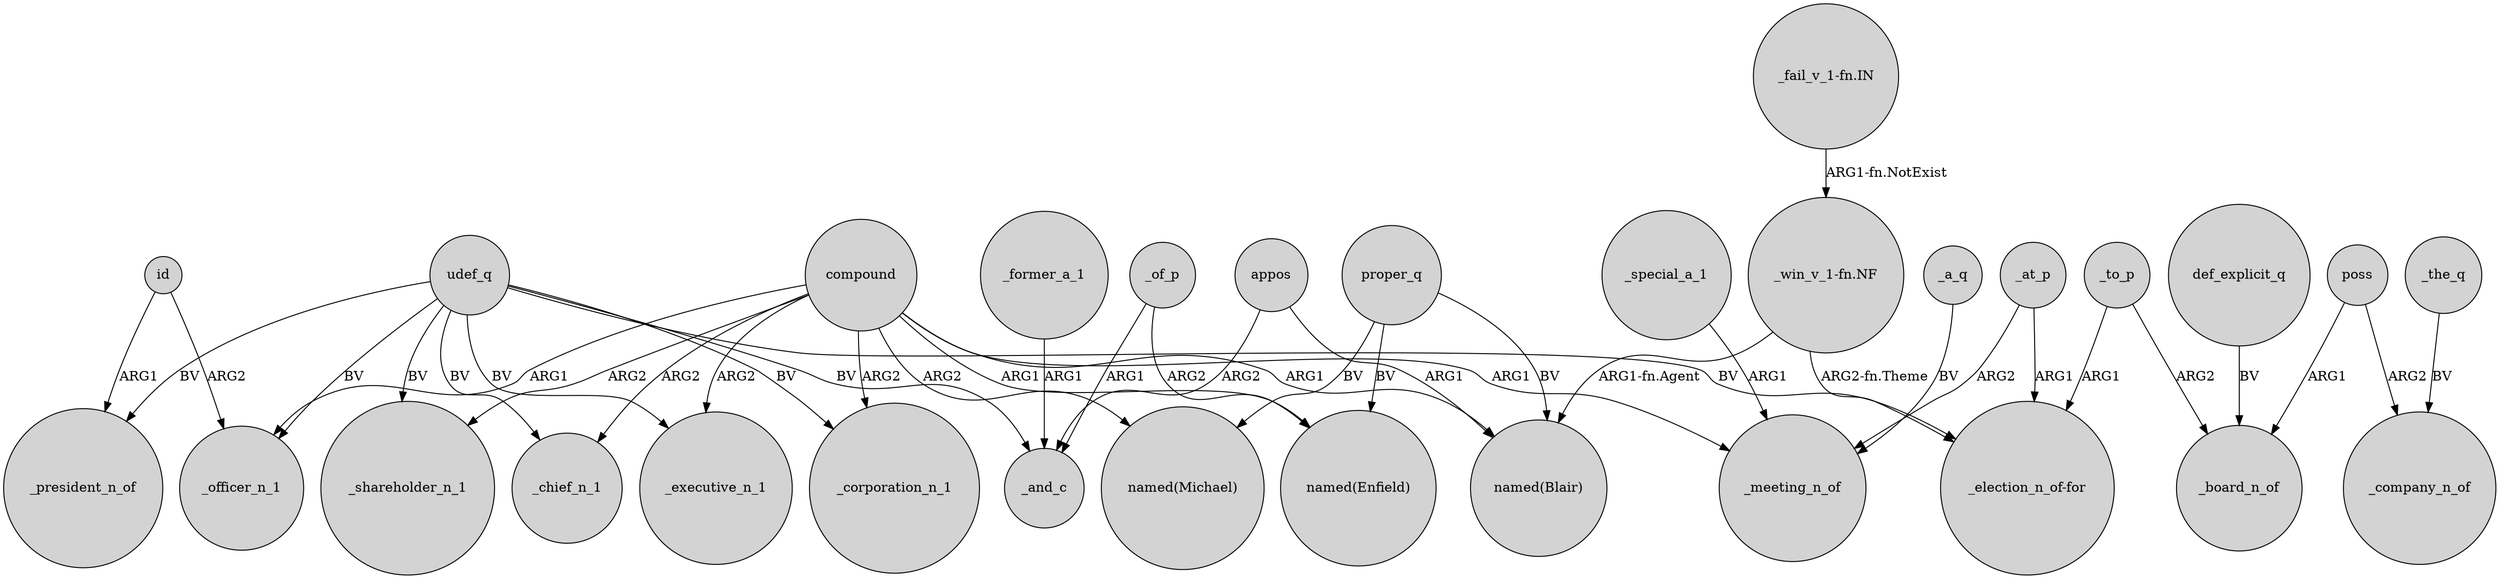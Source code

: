digraph {
	node [shape=circle style=filled]
	_former_a_1 -> _and_c [label=ARG1]
	udef_q -> _executive_n_1 [label=BV]
	udef_q -> "_election_n_of-for" [label=BV]
	compound -> _shareholder_n_1 [label=ARG2]
	"_win_v_1-fn.NF" -> "_election_n_of-for" [label="ARG2-fn.Theme"]
	compound -> _corporation_n_1 [label=ARG2]
	id -> _president_n_of [label=ARG1]
	poss -> _board_n_of [label=ARG1]
	def_explicit_q -> _board_n_of [label=BV]
	_to_p -> _board_n_of [label=ARG2]
	udef_q -> _shareholder_n_1 [label=BV]
	_a_q -> _meeting_n_of [label=BV]
	proper_q -> "named(Michael)" [label=BV]
	proper_q -> "named(Blair)" [label=BV]
	compound -> _chief_n_1 [label=ARG2]
	"_fail_v_1-fn.IN" -> "_win_v_1-fn.NF" [label="ARG1-fn.NotExist"]
	compound -> _officer_n_1 [label=ARG1]
	_the_q -> _company_n_of [label=BV]
	"_win_v_1-fn.NF" -> "named(Blair)" [label="ARG1-fn.Agent"]
	compound -> _meeting_n_of [label=ARG1]
	_at_p -> _meeting_n_of [label=ARG2]
	udef_q -> _corporation_n_1 [label=BV]
	proper_q -> "named(Enfield)" [label=BV]
	_to_p -> "_election_n_of-for" [label=ARG1]
	compound -> "named(Blair)" [label=ARG1]
	appos -> _and_c [label=ARG2]
	udef_q -> _president_n_of [label=BV]
	id -> _officer_n_1 [label=ARG2]
	appos -> "named(Blair)" [label=ARG1]
	udef_q -> _chief_n_1 [label=BV]
	compound -> "named(Enfield)" [label=ARG1]
	udef_q -> _officer_n_1 [label=BV]
	_of_p -> "named(Enfield)" [label=ARG2]
	_of_p -> _and_c [label=ARG1]
	_at_p -> "_election_n_of-for" [label=ARG1]
	poss -> _company_n_of [label=ARG2]
	udef_q -> _and_c [label=BV]
	compound -> _executive_n_1 [label=ARG2]
	_special_a_1 -> _meeting_n_of [label=ARG1]
	compound -> "named(Michael)" [label=ARG2]
}
